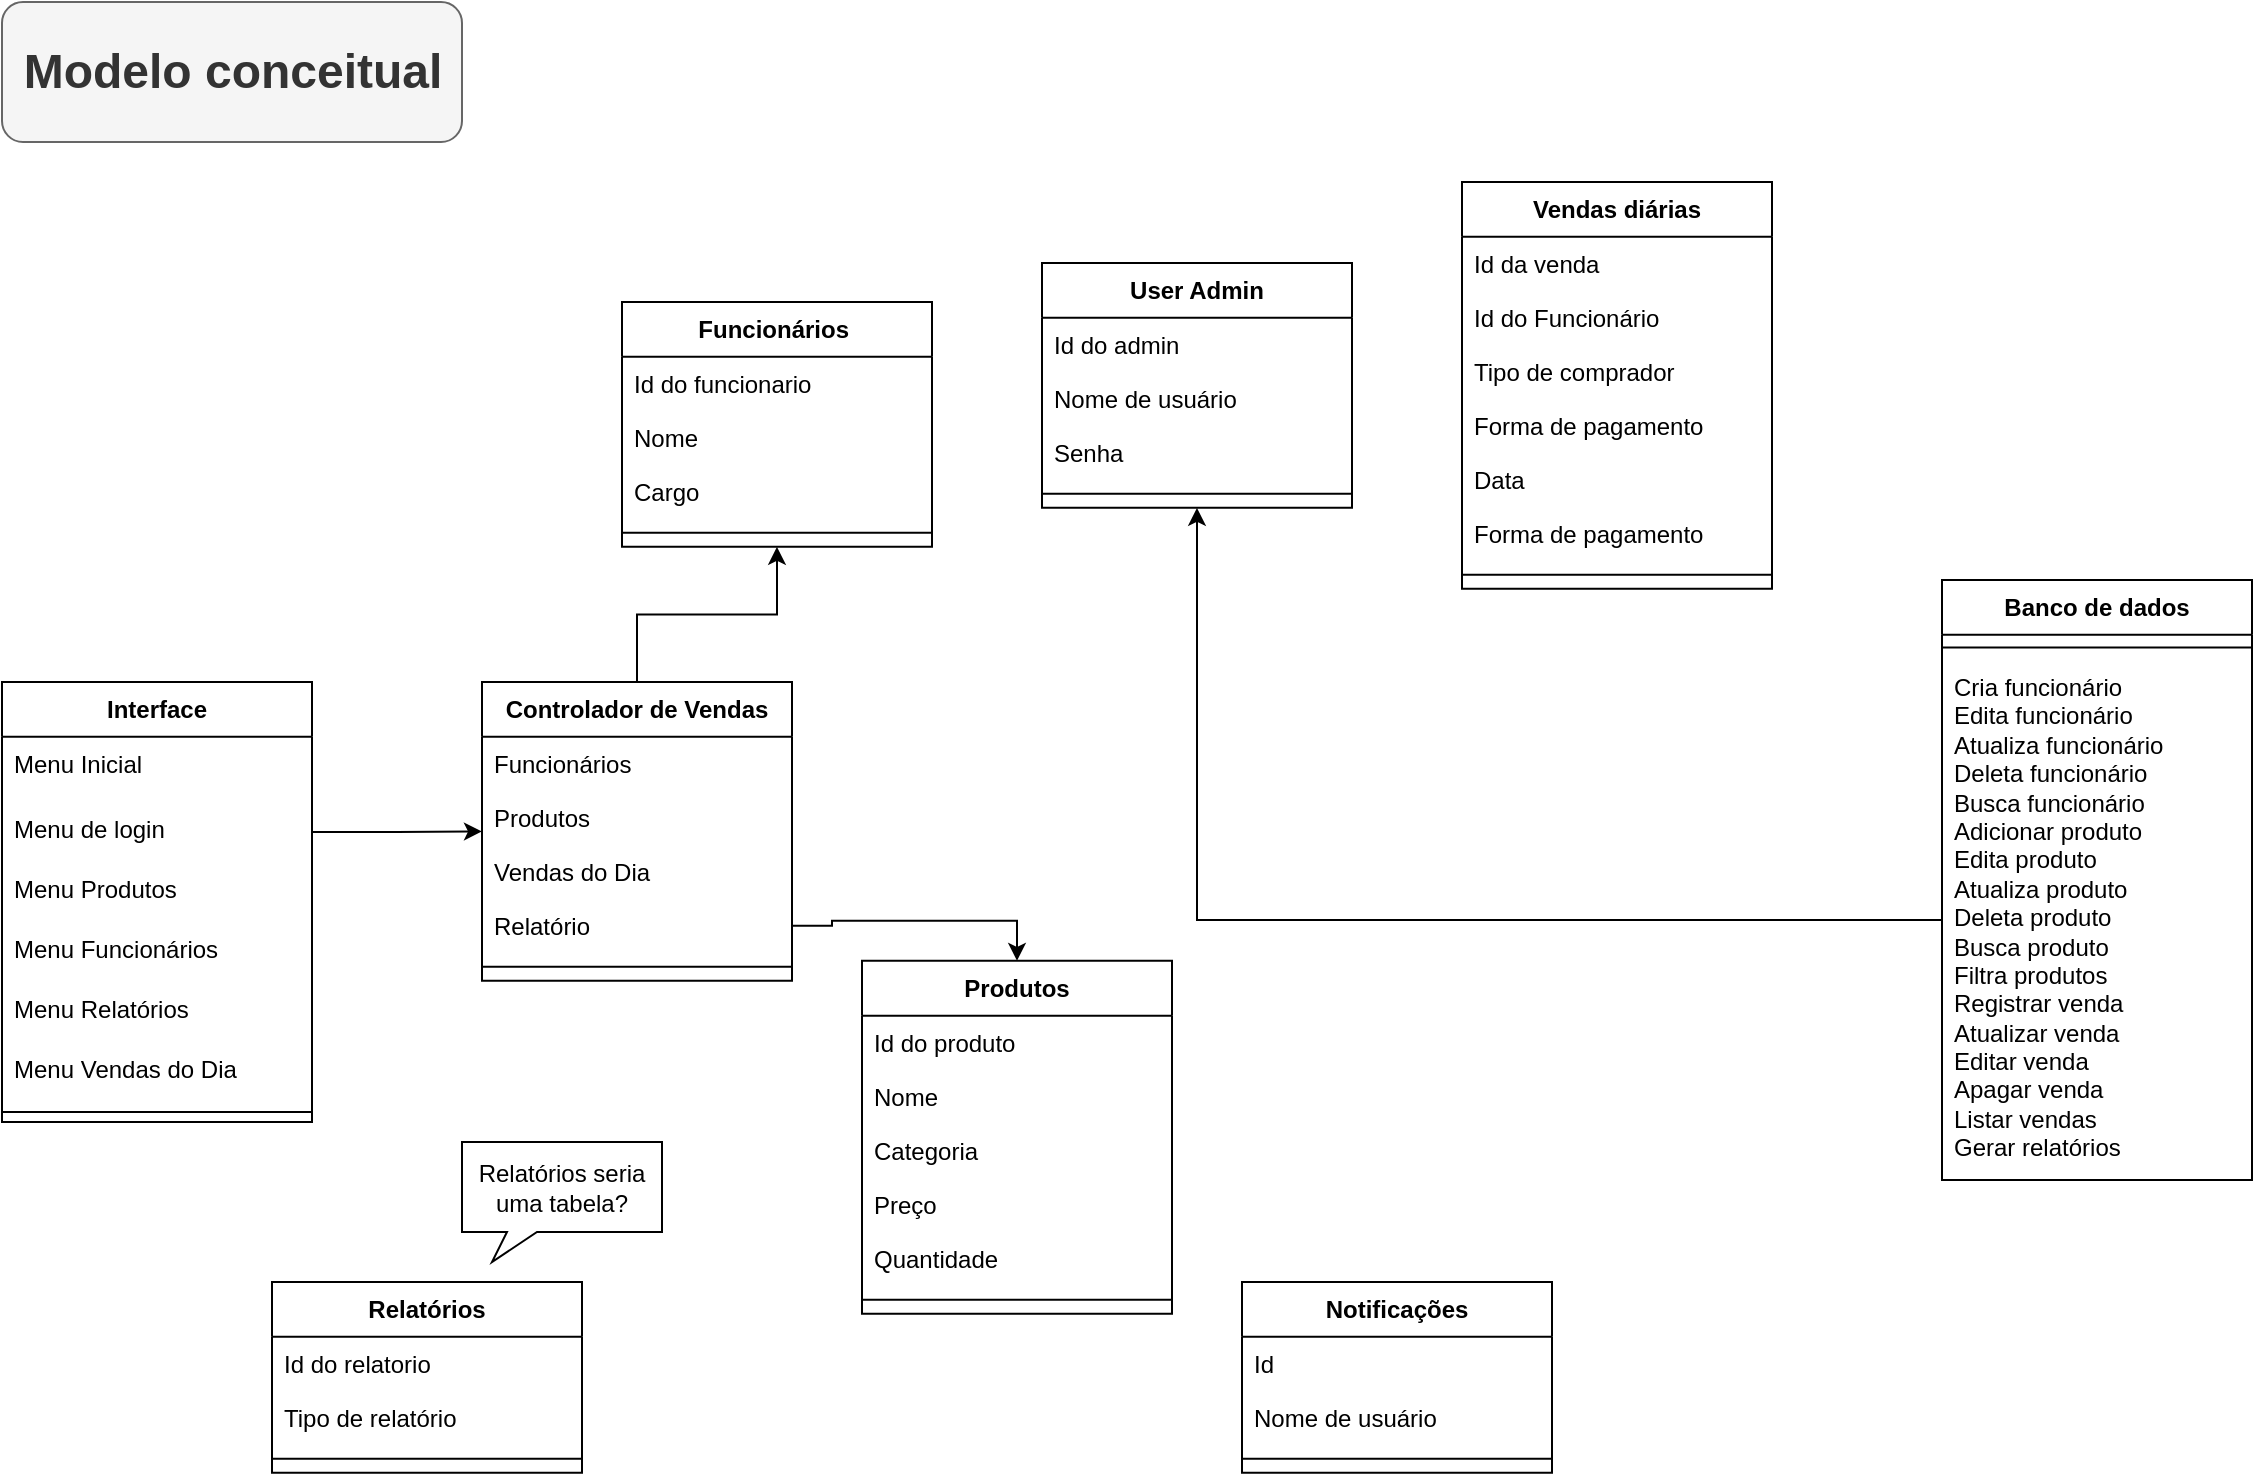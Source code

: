 <mxfile version="24.8.3">
  <diagram name="Página-1" id="rCG3eZJyJU8VCeqgCgNy">
    <mxGraphModel dx="2390" dy="1287" grid="1" gridSize="10" guides="1" tooltips="1" connect="1" arrows="1" fold="1" page="1" pageScale="1" pageWidth="1169" pageHeight="827" math="0" shadow="0">
      <root>
        <mxCell id="0" />
        <mxCell id="1" parent="0" />
        <mxCell id="12" value="Banco de dados" style="swimlane;fontStyle=1;align=center;verticalAlign=top;childLayout=stackLayout;horizontal=1;startSize=27.429;horizontalStack=0;resizeParent=1;resizeParentMax=0;resizeLast=0;collapsible=0;marginBottom=0;" parent="1" vertex="1">
          <mxGeometry x="970" y="289" width="155" height="299.999" as="geometry" />
        </mxCell>
        <mxCell id="15" style="line;strokeWidth=1;fillColor=none;align=left;verticalAlign=middle;spacingTop=-1;spacingLeft=3;spacingRight=3;rotatable=0;labelPosition=right;points=[];portConstraint=eastwest;strokeColor=inherit;" parent="12" vertex="1">
          <mxGeometry y="27.429" width="155" height="12.57" as="geometry" />
        </mxCell>
        <mxCell id="4yD3N3-tQXwb2mGsDQmI-117" value="Cria funcionário&lt;div&gt;Edita funcionário&lt;/div&gt;&lt;div&gt;Atualiza funcionário&lt;/div&gt;&lt;div&gt;Deleta funcionário&lt;/div&gt;&lt;div&gt;Busca funcionário&lt;/div&gt;&lt;div&gt;Adicionar produto&lt;/div&gt;&lt;div&gt;Edita produto&lt;/div&gt;&lt;div&gt;Atualiza produto&lt;/div&gt;&lt;div&gt;Deleta produto&lt;/div&gt;&lt;div&gt;Busca produto&lt;/div&gt;&lt;div&gt;Filtra produtos&lt;/div&gt;&lt;div&gt;Registrar venda&lt;/div&gt;&lt;div&gt;Atualizar venda&lt;/div&gt;&lt;div&gt;Editar venda&lt;/div&gt;&lt;div&gt;Apagar venda&lt;/div&gt;&lt;div&gt;Listar vendas&lt;/div&gt;&lt;div&gt;Gerar relatórios&lt;/div&gt;&lt;div&gt;&lt;br&gt;&lt;/div&gt;" style="text;strokeColor=none;fillColor=none;align=left;verticalAlign=top;spacingLeft=4;spacingRight=4;overflow=hidden;rotatable=0;points=[[0,0.5],[1,0.5]];portConstraint=eastwest;whiteSpace=wrap;html=1;" parent="12" vertex="1">
          <mxGeometry y="39.999" width="155" height="260" as="geometry" />
        </mxCell>
        <mxCell id="4yD3N3-tQXwb2mGsDQmI-32" value="User Admin" style="swimlane;fontStyle=1;align=center;verticalAlign=top;childLayout=stackLayout;horizontal=1;startSize=27.429;horizontalStack=0;resizeParent=1;resizeParentMax=0;resizeLast=0;collapsible=0;marginBottom=0;" parent="1" vertex="1">
          <mxGeometry x="520" y="130.5" width="155" height="122.429" as="geometry" />
        </mxCell>
        <mxCell id="4yD3N3-tQXwb2mGsDQmI-33" value="Id do admin" style="text;strokeColor=none;fillColor=none;align=left;verticalAlign=top;spacingLeft=4;spacingRight=4;overflow=hidden;rotatable=0;points=[[0,0.5],[1,0.5]];portConstraint=eastwest;" parent="4yD3N3-tQXwb2mGsDQmI-32" vertex="1">
          <mxGeometry y="27.429" width="155" height="27" as="geometry" />
        </mxCell>
        <mxCell id="4yD3N3-tQXwb2mGsDQmI-34" value="Nome de usuário" style="text;strokeColor=none;fillColor=none;align=left;verticalAlign=top;spacingLeft=4;spacingRight=4;overflow=hidden;rotatable=0;points=[[0,0.5],[1,0.5]];portConstraint=eastwest;" parent="4yD3N3-tQXwb2mGsDQmI-32" vertex="1">
          <mxGeometry y="54.429" width="155" height="27" as="geometry" />
        </mxCell>
        <mxCell id="4yD3N3-tQXwb2mGsDQmI-65" value="Senha" style="text;strokeColor=none;fillColor=none;align=left;verticalAlign=top;spacingLeft=4;spacingRight=4;overflow=hidden;rotatable=0;points=[[0,0.5],[1,0.5]];portConstraint=eastwest;" parent="4yD3N3-tQXwb2mGsDQmI-32" vertex="1">
          <mxGeometry y="81.429" width="155" height="27" as="geometry" />
        </mxCell>
        <mxCell id="4yD3N3-tQXwb2mGsDQmI-35" style="line;strokeWidth=1;fillColor=none;align=left;verticalAlign=middle;spacingTop=-1;spacingLeft=3;spacingRight=3;rotatable=0;labelPosition=right;points=[];portConstraint=eastwest;strokeColor=inherit;" parent="4yD3N3-tQXwb2mGsDQmI-32" vertex="1">
          <mxGeometry y="108.429" width="155" height="14" as="geometry" />
        </mxCell>
        <mxCell id="4yD3N3-tQXwb2mGsDQmI-36" value="Relatórios" style="swimlane;fontStyle=1;align=center;verticalAlign=top;childLayout=stackLayout;horizontal=1;startSize=27.429;horizontalStack=0;resizeParent=1;resizeParentMax=0;resizeLast=0;collapsible=0;marginBottom=0;" parent="1" vertex="1">
          <mxGeometry x="135" y="640" width="155" height="95.429" as="geometry" />
        </mxCell>
        <mxCell id="4yD3N3-tQXwb2mGsDQmI-37" value="Id do relatorio" style="text;strokeColor=none;fillColor=none;align=left;verticalAlign=top;spacingLeft=4;spacingRight=4;overflow=hidden;rotatable=0;points=[[0,0.5],[1,0.5]];portConstraint=eastwest;" parent="4yD3N3-tQXwb2mGsDQmI-36" vertex="1">
          <mxGeometry y="27.429" width="155" height="27" as="geometry" />
        </mxCell>
        <mxCell id="4yD3N3-tQXwb2mGsDQmI-38" value="Tipo de relatório" style="text;strokeColor=none;fillColor=none;align=left;verticalAlign=top;spacingLeft=4;spacingRight=4;overflow=hidden;rotatable=0;points=[[0,0.5],[1,0.5]];portConstraint=eastwest;" parent="4yD3N3-tQXwb2mGsDQmI-36" vertex="1">
          <mxGeometry y="54.429" width="155" height="27" as="geometry" />
        </mxCell>
        <mxCell id="4yD3N3-tQXwb2mGsDQmI-39" style="line;strokeWidth=1;fillColor=none;align=left;verticalAlign=middle;spacingTop=-1;spacingLeft=3;spacingRight=3;rotatable=0;labelPosition=right;points=[];portConstraint=eastwest;strokeColor=inherit;" parent="4yD3N3-tQXwb2mGsDQmI-36" vertex="1">
          <mxGeometry y="81.429" width="155" height="14" as="geometry" />
        </mxCell>
        <mxCell id="4yD3N3-tQXwb2mGsDQmI-40" value="Vendas diárias" style="swimlane;fontStyle=1;align=center;verticalAlign=top;childLayout=stackLayout;horizontal=1;startSize=27.429;horizontalStack=0;resizeParent=1;resizeParentMax=0;resizeLast=0;collapsible=0;marginBottom=0;" parent="1" vertex="1">
          <mxGeometry x="730" y="90" width="155" height="203.429" as="geometry" />
        </mxCell>
        <mxCell id="4yD3N3-tQXwb2mGsDQmI-41" value="Id da venda" style="text;strokeColor=none;fillColor=none;align=left;verticalAlign=top;spacingLeft=4;spacingRight=4;overflow=hidden;rotatable=0;points=[[0,0.5],[1,0.5]];portConstraint=eastwest;" parent="4yD3N3-tQXwb2mGsDQmI-40" vertex="1">
          <mxGeometry y="27.429" width="155" height="27" as="geometry" />
        </mxCell>
        <mxCell id="4yD3N3-tQXwb2mGsDQmI-42" value="Id do Funcionário" style="text;strokeColor=none;fillColor=none;align=left;verticalAlign=top;spacingLeft=4;spacingRight=4;overflow=hidden;rotatable=0;points=[[0,0.5],[1,0.5]];portConstraint=eastwest;" parent="4yD3N3-tQXwb2mGsDQmI-40" vertex="1">
          <mxGeometry y="54.429" width="155" height="27" as="geometry" />
        </mxCell>
        <mxCell id="4yD3N3-tQXwb2mGsDQmI-79" value="Tipo de comprador" style="text;strokeColor=none;fillColor=none;align=left;verticalAlign=top;spacingLeft=4;spacingRight=4;overflow=hidden;rotatable=0;points=[[0,0.5],[1,0.5]];portConstraint=eastwest;" parent="4yD3N3-tQXwb2mGsDQmI-40" vertex="1">
          <mxGeometry y="81.429" width="155" height="27" as="geometry" />
        </mxCell>
        <mxCell id="4yD3N3-tQXwb2mGsDQmI-80" value="Forma de pagamento" style="text;strokeColor=none;fillColor=none;align=left;verticalAlign=top;spacingLeft=4;spacingRight=4;overflow=hidden;rotatable=0;points=[[0,0.5],[1,0.5]];portConstraint=eastwest;" parent="4yD3N3-tQXwb2mGsDQmI-40" vertex="1">
          <mxGeometry y="108.429" width="155" height="27" as="geometry" />
        </mxCell>
        <mxCell id="4yD3N3-tQXwb2mGsDQmI-81" value="Data" style="text;strokeColor=none;fillColor=none;align=left;verticalAlign=top;spacingLeft=4;spacingRight=4;overflow=hidden;rotatable=0;points=[[0,0.5],[1,0.5]];portConstraint=eastwest;" parent="4yD3N3-tQXwb2mGsDQmI-40" vertex="1">
          <mxGeometry y="135.429" width="155" height="27" as="geometry" />
        </mxCell>
        <mxCell id="4yD3N3-tQXwb2mGsDQmI-83" value="Forma de pagamento " style="text;strokeColor=none;fillColor=none;align=left;verticalAlign=top;spacingLeft=4;spacingRight=4;overflow=hidden;rotatable=0;points=[[0,0.5],[1,0.5]];portConstraint=eastwest;" parent="4yD3N3-tQXwb2mGsDQmI-40" vertex="1">
          <mxGeometry y="162.429" width="155" height="27" as="geometry" />
        </mxCell>
        <mxCell id="4yD3N3-tQXwb2mGsDQmI-43" style="line;strokeWidth=1;fillColor=none;align=left;verticalAlign=middle;spacingTop=-1;spacingLeft=3;spacingRight=3;rotatable=0;labelPosition=right;points=[];portConstraint=eastwest;strokeColor=inherit;" parent="4yD3N3-tQXwb2mGsDQmI-40" vertex="1">
          <mxGeometry y="189.429" width="155" height="14" as="geometry" />
        </mxCell>
        <mxCell id="4yD3N3-tQXwb2mGsDQmI-44" value="Funcionários " style="swimlane;fontStyle=1;align=center;verticalAlign=top;childLayout=stackLayout;horizontal=1;startSize=27.429;horizontalStack=0;resizeParent=1;resizeParentMax=0;resizeLast=0;collapsible=0;marginBottom=0;" parent="1" vertex="1">
          <mxGeometry x="310" y="150" width="155" height="122.429" as="geometry" />
        </mxCell>
        <mxCell id="4yD3N3-tQXwb2mGsDQmI-45" value="Id do funcionario" style="text;strokeColor=none;fillColor=none;align=left;verticalAlign=top;spacingLeft=4;spacingRight=4;overflow=hidden;rotatable=0;points=[[0,0.5],[1,0.5]];portConstraint=eastwest;" parent="4yD3N3-tQXwb2mGsDQmI-44" vertex="1">
          <mxGeometry y="27.429" width="155" height="27" as="geometry" />
        </mxCell>
        <mxCell id="4yD3N3-tQXwb2mGsDQmI-46" value="Nome" style="text;strokeColor=none;fillColor=none;align=left;verticalAlign=top;spacingLeft=4;spacingRight=4;overflow=hidden;rotatable=0;points=[[0,0.5],[1,0.5]];portConstraint=eastwest;" parent="4yD3N3-tQXwb2mGsDQmI-44" vertex="1">
          <mxGeometry y="54.429" width="155" height="27" as="geometry" />
        </mxCell>
        <mxCell id="4yD3N3-tQXwb2mGsDQmI-70" value="Cargo" style="text;strokeColor=none;fillColor=none;align=left;verticalAlign=top;spacingLeft=4;spacingRight=4;overflow=hidden;rotatable=0;points=[[0,0.5],[1,0.5]];portConstraint=eastwest;" parent="4yD3N3-tQXwb2mGsDQmI-44" vertex="1">
          <mxGeometry y="81.429" width="155" height="27" as="geometry" />
        </mxCell>
        <mxCell id="4yD3N3-tQXwb2mGsDQmI-47" style="line;strokeWidth=1;fillColor=none;align=left;verticalAlign=middle;spacingTop=-1;spacingLeft=3;spacingRight=3;rotatable=0;labelPosition=right;points=[];portConstraint=eastwest;strokeColor=inherit;" parent="4yD3N3-tQXwb2mGsDQmI-44" vertex="1">
          <mxGeometry y="108.429" width="155" height="14" as="geometry" />
        </mxCell>
        <mxCell id="4yD3N3-tQXwb2mGsDQmI-56" value="Notificações" style="swimlane;fontStyle=1;align=center;verticalAlign=top;childLayout=stackLayout;horizontal=1;startSize=27.429;horizontalStack=0;resizeParent=1;resizeParentMax=0;resizeLast=0;collapsible=0;marginBottom=0;" parent="1" vertex="1">
          <mxGeometry x="620" y="640" width="155" height="95.429" as="geometry" />
        </mxCell>
        <mxCell id="4yD3N3-tQXwb2mGsDQmI-57" value="Id" style="text;strokeColor=none;fillColor=none;align=left;verticalAlign=top;spacingLeft=4;spacingRight=4;overflow=hidden;rotatable=0;points=[[0,0.5],[1,0.5]];portConstraint=eastwest;" parent="4yD3N3-tQXwb2mGsDQmI-56" vertex="1">
          <mxGeometry y="27.429" width="155" height="27" as="geometry" />
        </mxCell>
        <mxCell id="4yD3N3-tQXwb2mGsDQmI-58" value="Nome de usuário" style="text;strokeColor=none;fillColor=none;align=left;verticalAlign=top;spacingLeft=4;spacingRight=4;overflow=hidden;rotatable=0;points=[[0,0.5],[1,0.5]];portConstraint=eastwest;" parent="4yD3N3-tQXwb2mGsDQmI-56" vertex="1">
          <mxGeometry y="54.429" width="155" height="27" as="geometry" />
        </mxCell>
        <mxCell id="4yD3N3-tQXwb2mGsDQmI-59" style="line;strokeWidth=1;fillColor=none;align=left;verticalAlign=middle;spacingTop=-1;spacingLeft=3;spacingRight=3;rotatable=0;labelPosition=right;points=[];portConstraint=eastwest;strokeColor=inherit;" parent="4yD3N3-tQXwb2mGsDQmI-56" vertex="1">
          <mxGeometry y="81.429" width="155" height="14" as="geometry" />
        </mxCell>
        <mxCell id="4yD3N3-tQXwb2mGsDQmI-60" value="Produtos" style="swimlane;fontStyle=1;align=center;verticalAlign=top;childLayout=stackLayout;horizontal=1;startSize=27.429;horizontalStack=0;resizeParent=1;resizeParentMax=0;resizeLast=0;collapsible=0;marginBottom=0;" parent="1" vertex="1">
          <mxGeometry x="430" y="479.43" width="155" height="176.429" as="geometry" />
        </mxCell>
        <mxCell id="4yD3N3-tQXwb2mGsDQmI-61" value="Id do produto" style="text;strokeColor=none;fillColor=none;align=left;verticalAlign=top;spacingLeft=4;spacingRight=4;overflow=hidden;rotatable=0;points=[[0,0.5],[1,0.5]];portConstraint=eastwest;" parent="4yD3N3-tQXwb2mGsDQmI-60" vertex="1">
          <mxGeometry y="27.429" width="155" height="27" as="geometry" />
        </mxCell>
        <mxCell id="4yD3N3-tQXwb2mGsDQmI-62" value="Nome" style="text;strokeColor=none;fillColor=none;align=left;verticalAlign=top;spacingLeft=4;spacingRight=4;overflow=hidden;rotatable=0;points=[[0,0.5],[1,0.5]];portConstraint=eastwest;" parent="4yD3N3-tQXwb2mGsDQmI-60" vertex="1">
          <mxGeometry y="54.429" width="155" height="27" as="geometry" />
        </mxCell>
        <mxCell id="4yD3N3-tQXwb2mGsDQmI-71" value="Categoria" style="text;strokeColor=none;fillColor=none;align=left;verticalAlign=top;spacingLeft=4;spacingRight=4;overflow=hidden;rotatable=0;points=[[0,0.5],[1,0.5]];portConstraint=eastwest;" parent="4yD3N3-tQXwb2mGsDQmI-60" vertex="1">
          <mxGeometry y="81.429" width="155" height="27" as="geometry" />
        </mxCell>
        <mxCell id="4yD3N3-tQXwb2mGsDQmI-72" value="Preço" style="text;strokeColor=none;fillColor=none;align=left;verticalAlign=top;spacingLeft=4;spacingRight=4;overflow=hidden;rotatable=0;points=[[0,0.5],[1,0.5]];portConstraint=eastwest;" parent="4yD3N3-tQXwb2mGsDQmI-60" vertex="1">
          <mxGeometry y="108.429" width="155" height="27" as="geometry" />
        </mxCell>
        <mxCell id="4yD3N3-tQXwb2mGsDQmI-73" value="Quantidade" style="text;strokeColor=none;fillColor=none;align=left;verticalAlign=top;spacingLeft=4;spacingRight=4;overflow=hidden;rotatable=0;points=[[0,0.5],[1,0.5]];portConstraint=eastwest;" parent="4yD3N3-tQXwb2mGsDQmI-60" vertex="1">
          <mxGeometry y="135.429" width="155" height="27" as="geometry" />
        </mxCell>
        <mxCell id="4yD3N3-tQXwb2mGsDQmI-63" style="line;strokeWidth=1;fillColor=none;align=left;verticalAlign=middle;spacingTop=-1;spacingLeft=3;spacingRight=3;rotatable=0;labelPosition=right;points=[];portConstraint=eastwest;strokeColor=inherit;" parent="4yD3N3-tQXwb2mGsDQmI-60" vertex="1">
          <mxGeometry y="162.429" width="155" height="14" as="geometry" />
        </mxCell>
        <mxCell id="4yD3N3-tQXwb2mGsDQmI-66" value="Interface" style="swimlane;fontStyle=1;align=center;verticalAlign=top;childLayout=stackLayout;horizontal=1;startSize=27.429;horizontalStack=0;resizeParent=1;resizeParentMax=0;resizeLast=0;collapsible=0;marginBottom=0;" parent="1" vertex="1">
          <mxGeometry y="340" width="155" height="219.999" as="geometry" />
        </mxCell>
        <mxCell id="4yD3N3-tQXwb2mGsDQmI-67" value="Menu Inicial" style="text;strokeColor=none;fillColor=none;align=left;verticalAlign=top;spacingLeft=4;spacingRight=4;overflow=hidden;rotatable=0;points=[[0,0.5],[1,0.5]];portConstraint=eastwest;" parent="4yD3N3-tQXwb2mGsDQmI-66" vertex="1">
          <mxGeometry y="27.429" width="155" height="32.57" as="geometry" />
        </mxCell>
        <mxCell id="Nw_w9vWTFQ0vnzreLBHr-17" value="Menu de login" style="text;strokeColor=none;fillColor=none;align=left;verticalAlign=top;spacingLeft=4;spacingRight=4;overflow=hidden;rotatable=0;points=[[0,0.5],[1,0.5]];portConstraint=eastwest;" parent="4yD3N3-tQXwb2mGsDQmI-66" vertex="1">
          <mxGeometry y="59.999" width="155" height="30" as="geometry" />
        </mxCell>
        <mxCell id="YCyUIYHfSjP7ow80o2St-20" value="Menu Produtos" style="text;strokeColor=none;fillColor=none;align=left;verticalAlign=top;spacingLeft=4;spacingRight=4;overflow=hidden;rotatable=0;points=[[0,0.5],[1,0.5]];portConstraint=eastwest;" vertex="1" parent="4yD3N3-tQXwb2mGsDQmI-66">
          <mxGeometry y="89.999" width="155" height="30" as="geometry" />
        </mxCell>
        <mxCell id="YCyUIYHfSjP7ow80o2St-22" value="Menu Funcionários" style="text;strokeColor=none;fillColor=none;align=left;verticalAlign=top;spacingLeft=4;spacingRight=4;overflow=hidden;rotatable=0;points=[[0,0.5],[1,0.5]];portConstraint=eastwest;" vertex="1" parent="4yD3N3-tQXwb2mGsDQmI-66">
          <mxGeometry y="119.999" width="155" height="30" as="geometry" />
        </mxCell>
        <mxCell id="YCyUIYHfSjP7ow80o2St-23" value="Menu Relatórios" style="text;strokeColor=none;fillColor=none;align=left;verticalAlign=top;spacingLeft=4;spacingRight=4;overflow=hidden;rotatable=0;points=[[0,0.5],[1,0.5]];portConstraint=eastwest;" vertex="1" parent="4yD3N3-tQXwb2mGsDQmI-66">
          <mxGeometry y="149.999" width="155" height="30" as="geometry" />
        </mxCell>
        <mxCell id="YCyUIYHfSjP7ow80o2St-25" value="Menu Vendas do Dia" style="text;strokeColor=none;fillColor=none;align=left;verticalAlign=top;spacingLeft=4;spacingRight=4;overflow=hidden;rotatable=0;points=[[0,0.5],[1,0.5]];portConstraint=eastwest;" vertex="1" parent="4yD3N3-tQXwb2mGsDQmI-66">
          <mxGeometry y="179.999" width="155" height="30" as="geometry" />
        </mxCell>
        <mxCell id="4yD3N3-tQXwb2mGsDQmI-69" style="line;strokeWidth=1;fillColor=none;align=left;verticalAlign=middle;spacingTop=-1;spacingLeft=3;spacingRight=3;rotatable=0;labelPosition=right;points=[];portConstraint=eastwest;strokeColor=inherit;" parent="4yD3N3-tQXwb2mGsDQmI-66" vertex="1">
          <mxGeometry y="209.999" width="155" height="10" as="geometry" />
        </mxCell>
        <mxCell id="4yD3N3-tQXwb2mGsDQmI-84" value="&lt;h1&gt;Modelo conceitual&lt;/h1&gt;" style="text;html=1;align=center;verticalAlign=middle;resizable=0;points=[];autosize=1;fillColor=#f5f5f5;fontColor=#333333;strokeColor=#666666;rounded=1;" parent="1" vertex="1">
          <mxGeometry width="230" height="70" as="geometry" />
        </mxCell>
        <mxCell id="4yD3N3-tQXwb2mGsDQmI-121" value="Relatórios seria uma tabela?" style="whiteSpace=wrap;html=1;shape=mxgraph.basic.rectCallout;dx=30;dy=15;boundedLbl=1;" parent="1" vertex="1">
          <mxGeometry x="230" y="570" width="100" height="60" as="geometry" />
        </mxCell>
        <mxCell id="Nw_w9vWTFQ0vnzreLBHr-29" style="edgeStyle=orthogonalEdgeStyle;rounded=0;orthogonalLoop=1;jettySize=auto;html=1;entryX=0.5;entryY=1;entryDx=0;entryDy=0;" edge="1" parent="1" source="Nw_w9vWTFQ0vnzreLBHr-22" target="4yD3N3-tQXwb2mGsDQmI-44">
          <mxGeometry relative="1" as="geometry" />
        </mxCell>
        <mxCell id="Nw_w9vWTFQ0vnzreLBHr-22" value="Controlador de Vendas" style="swimlane;fontStyle=1;align=center;verticalAlign=top;childLayout=stackLayout;horizontal=1;startSize=27.429;horizontalStack=0;resizeParent=1;resizeParentMax=0;resizeLast=0;collapsible=0;marginBottom=0;" parent="1" vertex="1">
          <mxGeometry x="240" y="340" width="155" height="149.429" as="geometry" />
        </mxCell>
        <mxCell id="Nw_w9vWTFQ0vnzreLBHr-23" value="Funcionários" style="text;strokeColor=none;fillColor=none;align=left;verticalAlign=top;spacingLeft=4;spacingRight=4;overflow=hidden;rotatable=0;points=[[0,0.5],[1,0.5]];portConstraint=eastwest;" parent="Nw_w9vWTFQ0vnzreLBHr-22" vertex="1">
          <mxGeometry y="27.429" width="155" height="27" as="geometry" />
        </mxCell>
        <mxCell id="Nw_w9vWTFQ0vnzreLBHr-24" value="Produtos" style="text;strokeColor=none;fillColor=none;align=left;verticalAlign=top;spacingLeft=4;spacingRight=4;overflow=hidden;rotatable=0;points=[[0,0.5],[1,0.5]];portConstraint=eastwest;" parent="Nw_w9vWTFQ0vnzreLBHr-22" vertex="1">
          <mxGeometry y="54.429" width="155" height="27" as="geometry" />
        </mxCell>
        <mxCell id="Nw_w9vWTFQ0vnzreLBHr-25" value="Vendas do Dia" style="text;strokeColor=none;fillColor=none;align=left;verticalAlign=top;spacingLeft=4;spacingRight=4;overflow=hidden;rotatable=0;points=[[0,0.5],[1,0.5]];portConstraint=eastwest;" parent="Nw_w9vWTFQ0vnzreLBHr-22" vertex="1">
          <mxGeometry y="81.429" width="155" height="27" as="geometry" />
        </mxCell>
        <mxCell id="Nw_w9vWTFQ0vnzreLBHr-27" value="Relatório" style="text;strokeColor=none;fillColor=none;align=left;verticalAlign=top;spacingLeft=4;spacingRight=4;overflow=hidden;rotatable=0;points=[[0,0.5],[1,0.5]];portConstraint=eastwest;" vertex="1" parent="Nw_w9vWTFQ0vnzreLBHr-22">
          <mxGeometry y="108.429" width="155" height="27" as="geometry" />
        </mxCell>
        <mxCell id="Nw_w9vWTFQ0vnzreLBHr-26" style="line;strokeWidth=1;fillColor=none;align=left;verticalAlign=middle;spacingTop=-1;spacingLeft=3;spacingRight=3;rotatable=0;labelPosition=right;points=[];portConstraint=eastwest;strokeColor=inherit;" parent="Nw_w9vWTFQ0vnzreLBHr-22" vertex="1">
          <mxGeometry y="135.429" width="155" height="14" as="geometry" />
        </mxCell>
        <mxCell id="4yD3N3-tQXwb2mGsDQmI-124" style="edgeStyle=orthogonalEdgeStyle;rounded=0;orthogonalLoop=1;jettySize=auto;html=1;entryX=0.5;entryY=1;entryDx=0;entryDy=0;" parent="1" source="4yD3N3-tQXwb2mGsDQmI-117" target="4yD3N3-tQXwb2mGsDQmI-32" edge="1">
          <mxGeometry relative="1" as="geometry">
            <mxPoint x="830" y="490" as="sourcePoint" />
            <mxPoint x="949" y="491" as="targetPoint" />
          </mxGeometry>
        </mxCell>
        <mxCell id="Nw_w9vWTFQ0vnzreLBHr-28" style="edgeStyle=orthogonalEdgeStyle;rounded=0;orthogonalLoop=1;jettySize=auto;html=1;exitX=1;exitY=0.5;exitDx=0;exitDy=0;entryX=0;entryY=0.5;entryDx=0;entryDy=0;" edge="1" parent="1" source="Nw_w9vWTFQ0vnzreLBHr-17" target="Nw_w9vWTFQ0vnzreLBHr-22">
          <mxGeometry relative="1" as="geometry" />
        </mxCell>
        <mxCell id="Nw_w9vWTFQ0vnzreLBHr-30" style="edgeStyle=orthogonalEdgeStyle;rounded=0;orthogonalLoop=1;jettySize=auto;html=1;exitX=1;exitY=0.5;exitDx=0;exitDy=0;entryX=0.5;entryY=0;entryDx=0;entryDy=0;" edge="1" parent="1" source="Nw_w9vWTFQ0vnzreLBHr-27" target="4yD3N3-tQXwb2mGsDQmI-60">
          <mxGeometry relative="1" as="geometry" />
        </mxCell>
      </root>
    </mxGraphModel>
  </diagram>
</mxfile>
